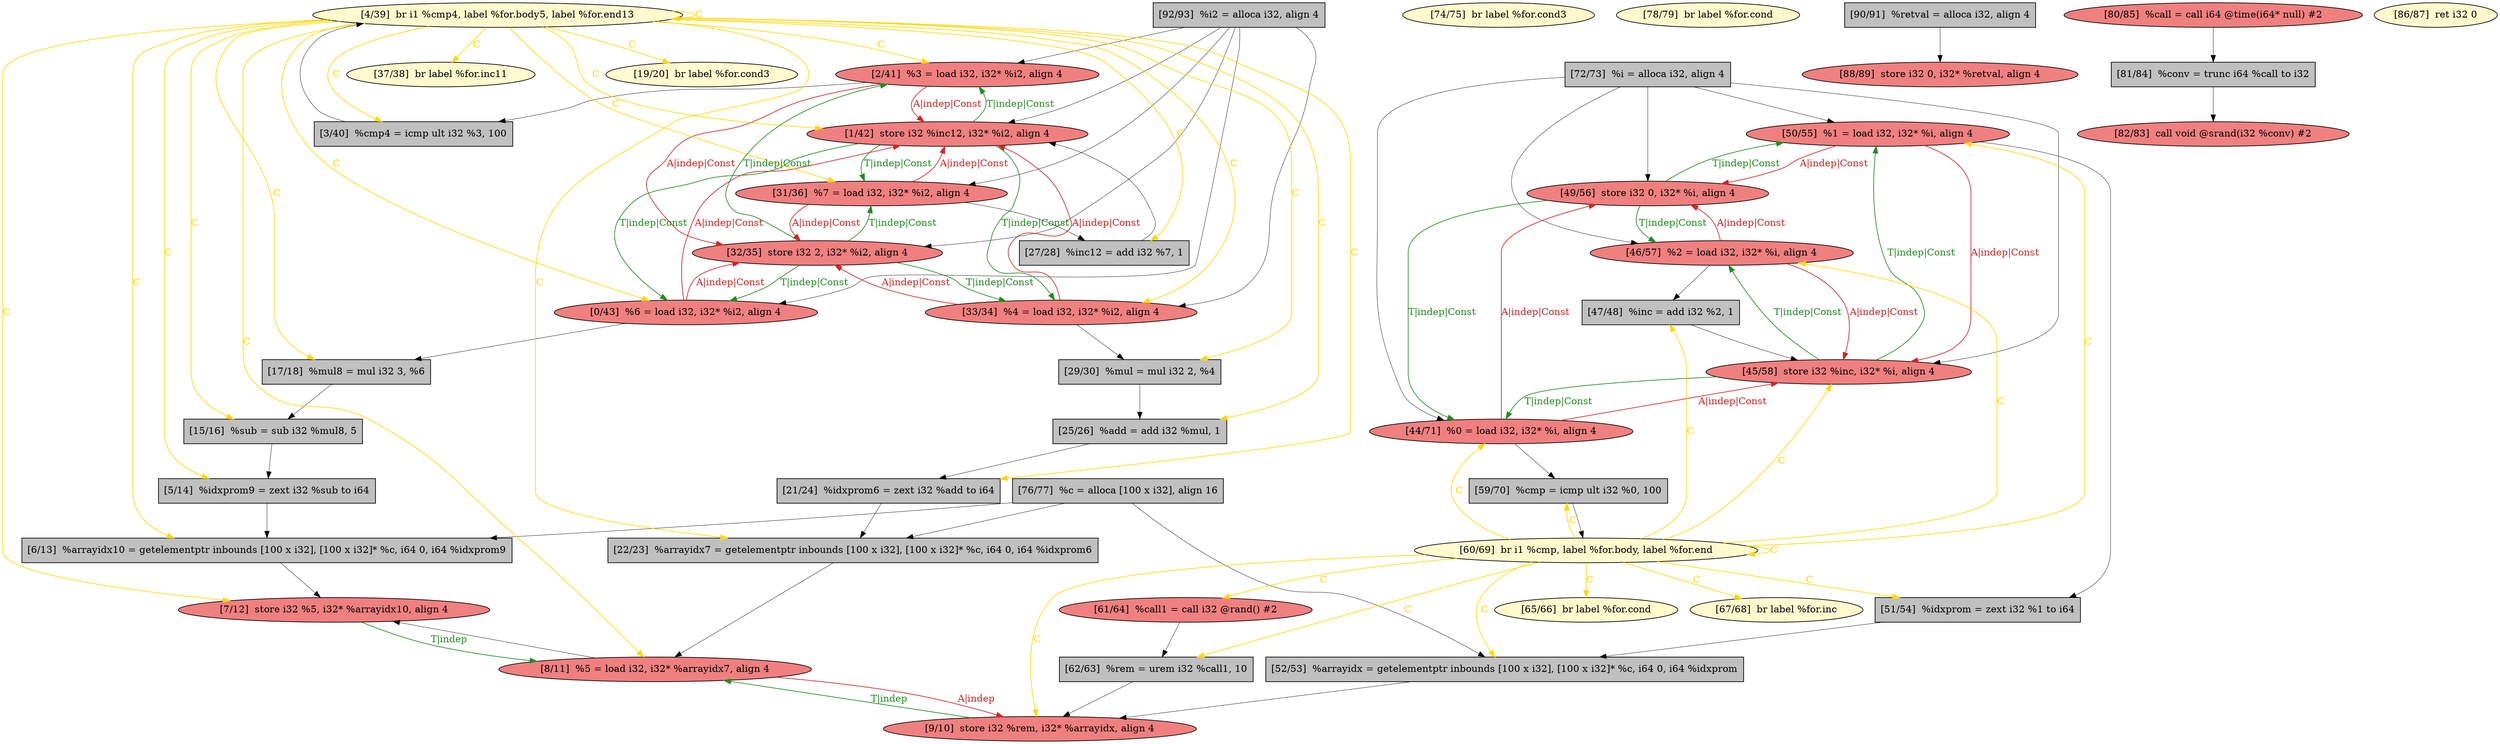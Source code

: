 
digraph G {


node92 [fillcolor=grey,label="[6/13]  %arrayidx10 = getelementptr inbounds [100 x i32], [100 x i32]* %c, i64 0, i64 %idxprom9",shape=rectangle,style=filled ]
node89 [fillcolor=lightcoral,label="[9/10]  store i32 %rem, i32* %arrayidx, align 4",shape=ellipse,style=filled ]
node93 [fillcolor=grey,label="[47/48]  %inc = add i32 %2, 1",shape=rectangle,style=filled ]
node88 [fillcolor=grey,label="[52/53]  %arrayidx = getelementptr inbounds [100 x i32], [100 x i32]* %c, i64 0, i64 %idxprom",shape=rectangle,style=filled ]
node87 [fillcolor=grey,label="[62/63]  %rem = urem i32 %call1, 10",shape=rectangle,style=filled ]
node84 [fillcolor=lightcoral,label="[46/57]  %2 = load i32, i32* %i, align 4",shape=ellipse,style=filled ]
node83 [fillcolor=grey,label="[15/16]  %sub = sub i32 %mul8, 5",shape=rectangle,style=filled ]
node60 [fillcolor=lemonchiffon,label="[65/66]  br label %for.cond",shape=ellipse,style=filled ]
node58 [fillcolor=grey,label="[25/26]  %add = add i32 %mul, 1",shape=rectangle,style=filled ]
node55 [fillcolor=lemonchiffon,label="[74/75]  br label %for.cond3",shape=ellipse,style=filled ]
node66 [fillcolor=lemonchiffon,label="[19/20]  br label %for.cond3",shape=ellipse,style=filled ]
node85 [fillcolor=grey,label="[92/93]  %i2 = alloca i32, align 4",shape=rectangle,style=filled ]
node54 [fillcolor=grey,label="[72/73]  %i = alloca i32, align 4",shape=rectangle,style=filled ]
node59 [fillcolor=lightcoral,label="[49/56]  store i32 0, i32* %i, align 4",shape=ellipse,style=filled ]
node53 [fillcolor=lightcoral,label="[2/41]  %3 = load i32, i32* %i2, align 4",shape=ellipse,style=filled ]
node77 [fillcolor=grey,label="[29/30]  %mul = mul i32 2, %4",shape=rectangle,style=filled ]
node47 [fillcolor=lightcoral,label="[0/43]  %6 = load i32, i32* %i2, align 4",shape=ellipse,style=filled ]
node62 [fillcolor=lemonchiffon,label="[78/79]  br label %for.cond",shape=ellipse,style=filled ]
node68 [fillcolor=lightcoral,label="[7/12]  store i32 %5, i32* %arrayidx10, align 4",shape=ellipse,style=filled ]
node52 [fillcolor=grey,label="[17/18]  %mul8 = mul i32 3, %6",shape=rectangle,style=filled ]
node61 [fillcolor=grey,label="[76/77]  %c = alloca [100 x i32], align 16",shape=rectangle,style=filled ]
node79 [fillcolor=grey,label="[21/24]  %idxprom6 = zext i32 %add to i64",shape=rectangle,style=filled ]
node80 [fillcolor=grey,label="[90/91]  %retval = alloca i32, align 4",shape=rectangle,style=filled ]
node67 [fillcolor=lightcoral,label="[1/42]  store i32 %inc12, i32* %i2, align 4",shape=ellipse,style=filled ]
node49 [fillcolor=lemonchiffon,label="[4/39]  br i1 %cmp4, label %for.body5, label %for.end13",shape=ellipse,style=filled ]
node90 [fillcolor=lightcoral,label="[45/58]  store i32 %inc, i32* %i, align 4",shape=ellipse,style=filled ]
node86 [fillcolor=grey,label="[81/84]  %conv = trunc i64 %call to i32",shape=rectangle,style=filled ]
node75 [fillcolor=grey,label="[51/54]  %idxprom = zext i32 %1 to i64",shape=rectangle,style=filled ]
node57 [fillcolor=lightcoral,label="[32/35]  store i32 2, i32* %i2, align 4",shape=ellipse,style=filled ]
node50 [fillcolor=lightcoral,label="[33/34]  %4 = load i32, i32* %i2, align 4",shape=ellipse,style=filled ]
node91 [fillcolor=grey,label="[27/28]  %inc12 = add i32 %7, 1",shape=rectangle,style=filled ]
node51 [fillcolor=lightcoral,label="[44/71]  %0 = load i32, i32* %i, align 4",shape=ellipse,style=filled ]
node63 [fillcolor=lightcoral,label="[80/85]  %call = call i64 @time(i64* null) #2",shape=ellipse,style=filled ]
node72 [fillcolor=grey,label="[22/23]  %arrayidx7 = getelementptr inbounds [100 x i32], [100 x i32]* %c, i64 0, i64 %idxprom6",shape=rectangle,style=filled ]
node73 [fillcolor=lightcoral,label="[31/36]  %7 = load i32, i32* %i2, align 4",shape=ellipse,style=filled ]
node64 [fillcolor=grey,label="[3/40]  %cmp4 = icmp ult i32 %3, 100",shape=rectangle,style=filled ]
node65 [fillcolor=lightcoral,label="[50/55]  %1 = load i32, i32* %i, align 4",shape=ellipse,style=filled ]
node48 [fillcolor=lightcoral,label="[8/11]  %5 = load i32, i32* %arrayidx7, align 4",shape=ellipse,style=filled ]
node70 [fillcolor=lemonchiffon,label="[37/38]  br label %for.inc11",shape=ellipse,style=filled ]
node82 [fillcolor=lemonchiffon,label="[67/68]  br label %for.inc",shape=ellipse,style=filled ]
node71 [fillcolor=lightcoral,label="[61/64]  %call1 = call i32 @rand() #2",shape=ellipse,style=filled ]
node74 [fillcolor=lightcoral,label="[82/83]  call void @srand(i32 %conv) #2",shape=ellipse,style=filled ]
node56 [fillcolor=grey,label="[59/70]  %cmp = icmp ult i32 %0, 100",shape=rectangle,style=filled ]
node76 [fillcolor=lightcoral,label="[88/89]  store i32 0, i32* %retval, align 4",shape=ellipse,style=filled ]
node78 [fillcolor=grey,label="[5/14]  %idxprom9 = zext i32 %sub to i64",shape=rectangle,style=filled ]
node69 [fillcolor=lemonchiffon,label="[86/87]  ret i32 0",shape=ellipse,style=filled ]
node81 [fillcolor=lemonchiffon,label="[60/69]  br i1 %cmp, label %for.body, label %for.end",shape=ellipse,style=filled ]

node49->node66 [style=solid,color=gold,label="C",penwidth=1.0,fontcolor=gold ]
node49->node73 [style=solid,color=gold,label="C",penwidth=1.0,fontcolor=gold ]
node84->node59 [style=solid,color=firebrick3,label="A|indep|Const",penwidth=1.0,fontcolor=firebrick3 ]
node47->node67 [style=solid,color=firebrick3,label="A|indep|Const",penwidth=1.0,fontcolor=firebrick3 ]
node67->node47 [style=solid,color=forestgreen,label="T|indep|Const",penwidth=1.0,fontcolor=forestgreen ]
node90->node84 [style=solid,color=forestgreen,label="T|indep|Const",penwidth=1.0,fontcolor=forestgreen ]
node84->node90 [style=solid,color=firebrick3,label="A|indep|Const",penwidth=1.0,fontcolor=firebrick3 ]
node67->node50 [style=solid,color=forestgreen,label="T|indep|Const",penwidth=1.0,fontcolor=forestgreen ]
node50->node57 [style=solid,color=firebrick3,label="A|indep|Const",penwidth=1.0,fontcolor=firebrick3 ]
node90->node51 [style=solid,color=forestgreen,label="T|indep|Const",penwidth=1.0,fontcolor=forestgreen ]
node81->node84 [style=solid,color=gold,label="C",penwidth=1.0,fontcolor=gold ]
node49->node48 [style=solid,color=gold,label="C",penwidth=1.0,fontcolor=gold ]
node89->node48 [style=solid,color=forestgreen,label="T|indep",penwidth=1.0,fontcolor=forestgreen ]
node48->node89 [style=solid,color=firebrick3,label="A|indep",penwidth=1.0,fontcolor=firebrick3 ]
node80->node76 [style=solid,color=black,label="",penwidth=0.5,fontcolor=black ]
node65->node90 [style=solid,color=firebrick3,label="A|indep|Const",penwidth=1.0,fontcolor=firebrick3 ]
node54->node90 [style=solid,color=black,label="",penwidth=0.5,fontcolor=black ]
node81->node56 [style=solid,color=gold,label="C",penwidth=1.0,fontcolor=gold ]
node83->node78 [style=solid,color=black,label="",penwidth=0.5,fontcolor=black ]
node87->node89 [style=solid,color=black,label="",penwidth=0.5,fontcolor=black ]
node49->node50 [style=solid,color=gold,label="C",penwidth=1.0,fontcolor=gold ]
node54->node51 [style=solid,color=black,label="",penwidth=0.5,fontcolor=black ]
node49->node72 [style=solid,color=gold,label="C",penwidth=1.0,fontcolor=gold ]
node47->node57 [style=solid,color=firebrick3,label="A|indep|Const",penwidth=1.0,fontcolor=firebrick3 ]
node84->node93 [style=solid,color=black,label="",penwidth=0.5,fontcolor=black ]
node81->node90 [style=solid,color=gold,label="C",penwidth=1.0,fontcolor=gold ]
node81->node51 [style=solid,color=gold,label="C",penwidth=1.0,fontcolor=gold ]
node57->node50 [style=solid,color=forestgreen,label="T|indep|Const",penwidth=1.0,fontcolor=forestgreen ]
node47->node52 [style=solid,color=black,label="",penwidth=0.5,fontcolor=black ]
node81->node60 [style=solid,color=gold,label="C",penwidth=1.0,fontcolor=gold ]
node63->node86 [style=solid,color=black,label="",penwidth=0.5,fontcolor=black ]
node88->node89 [style=solid,color=black,label="",penwidth=0.5,fontcolor=black ]
node86->node74 [style=solid,color=black,label="",penwidth=0.5,fontcolor=black ]
node49->node52 [style=solid,color=gold,label="C",penwidth=1.0,fontcolor=gold ]
node49->node67 [style=solid,color=gold,label="C",penwidth=1.0,fontcolor=gold ]
node54->node84 [style=solid,color=black,label="",penwidth=0.5,fontcolor=black ]
node81->node75 [style=solid,color=gold,label="C",penwidth=1.0,fontcolor=gold ]
node65->node75 [style=solid,color=black,label="",penwidth=0.5,fontcolor=black ]
node81->node87 [style=solid,color=gold,label="C",penwidth=1.0,fontcolor=gold ]
node54->node59 [style=solid,color=black,label="",penwidth=0.5,fontcolor=black ]
node81->node81 [style=solid,color=gold,label="C",penwidth=1.0,fontcolor=gold ]
node81->node65 [style=solid,color=gold,label="C",penwidth=1.0,fontcolor=gold ]
node49->node53 [style=solid,color=gold,label="C",penwidth=1.0,fontcolor=gold ]
node85->node73 [style=solid,color=black,label="",penwidth=0.5,fontcolor=black ]
node81->node89 [style=solid,color=gold,label="C",penwidth=1.0,fontcolor=gold ]
node59->node65 [style=solid,color=forestgreen,label="T|indep|Const",penwidth=1.0,fontcolor=forestgreen ]
node81->node82 [style=solid,color=gold,label="C",penwidth=1.0,fontcolor=gold ]
node81->node71 [style=solid,color=gold,label="C",penwidth=1.0,fontcolor=gold ]
node49->node49 [style=solid,color=gold,label="C",penwidth=1.0,fontcolor=gold ]
node49->node68 [style=solid,color=gold,label="C",penwidth=1.0,fontcolor=gold ]
node49->node78 [style=solid,color=gold,label="C",penwidth=1.0,fontcolor=gold ]
node61->node92 [style=solid,color=black,label="",penwidth=0.5,fontcolor=black ]
node49->node91 [style=solid,color=gold,label="C",penwidth=1.0,fontcolor=gold ]
node81->node88 [style=solid,color=gold,label="C",penwidth=1.0,fontcolor=gold ]
node49->node83 [style=solid,color=gold,label="C",penwidth=1.0,fontcolor=gold ]
node49->node79 [style=solid,color=gold,label="C",penwidth=1.0,fontcolor=gold ]
node49->node47 [style=solid,color=gold,label="C",penwidth=1.0,fontcolor=gold ]
node49->node58 [style=solid,color=gold,label="C",penwidth=1.0,fontcolor=gold ]
node58->node79 [style=solid,color=black,label="",penwidth=0.5,fontcolor=black ]
node49->node77 [style=solid,color=gold,label="C",penwidth=1.0,fontcolor=gold ]
node51->node56 [style=solid,color=black,label="",penwidth=0.5,fontcolor=black ]
node50->node77 [style=solid,color=black,label="",penwidth=0.5,fontcolor=black ]
node90->node65 [style=solid,color=forestgreen,label="T|indep|Const",penwidth=1.0,fontcolor=forestgreen ]
node59->node84 [style=solid,color=forestgreen,label="T|indep|Const",penwidth=1.0,fontcolor=forestgreen ]
node61->node88 [style=solid,color=black,label="",penwidth=0.5,fontcolor=black ]
node71->node87 [style=solid,color=black,label="",penwidth=0.5,fontcolor=black ]
node53->node64 [style=solid,color=black,label="",penwidth=0.5,fontcolor=black ]
node57->node73 [style=solid,color=forestgreen,label="T|indep|Const",penwidth=1.0,fontcolor=forestgreen ]
node67->node73 [style=solid,color=forestgreen,label="T|indep|Const",penwidth=1.0,fontcolor=forestgreen ]
node75->node88 [style=solid,color=black,label="",penwidth=0.5,fontcolor=black ]
node49->node92 [style=solid,color=gold,label="C",penwidth=1.0,fontcolor=gold ]
node81->node93 [style=solid,color=gold,label="C",penwidth=1.0,fontcolor=gold ]
node91->node67 [style=solid,color=black,label="",penwidth=0.5,fontcolor=black ]
node85->node50 [style=solid,color=black,label="",penwidth=0.5,fontcolor=black ]
node57->node53 [style=solid,color=forestgreen,label="T|indep|Const",penwidth=1.0,fontcolor=forestgreen ]
node57->node47 [style=solid,color=forestgreen,label="T|indep|Const",penwidth=1.0,fontcolor=forestgreen ]
node52->node83 [style=solid,color=black,label="",penwidth=0.5,fontcolor=black ]
node50->node67 [style=solid,color=firebrick3,label="A|indep|Const",penwidth=1.0,fontcolor=firebrick3 ]
node73->node57 [style=solid,color=firebrick3,label="A|indep|Const",penwidth=1.0,fontcolor=firebrick3 ]
node51->node59 [style=solid,color=firebrick3,label="A|indep|Const",penwidth=1.0,fontcolor=firebrick3 ]
node93->node90 [style=solid,color=black,label="",penwidth=0.5,fontcolor=black ]
node48->node68 [style=solid,color=black,label="",penwidth=0.5,fontcolor=black ]
node56->node81 [style=solid,color=black,label="",penwidth=0.5,fontcolor=black ]
node85->node67 [style=solid,color=black,label="",penwidth=0.5,fontcolor=black ]
node64->node49 [style=solid,color=black,label="",penwidth=0.5,fontcolor=black ]
node78->node92 [style=solid,color=black,label="",penwidth=0.5,fontcolor=black ]
node85->node57 [style=solid,color=black,label="",penwidth=0.5,fontcolor=black ]
node67->node53 [style=solid,color=forestgreen,label="T|indep|Const",penwidth=1.0,fontcolor=forestgreen ]
node49->node70 [style=solid,color=gold,label="C",penwidth=1.0,fontcolor=gold ]
node53->node67 [style=solid,color=firebrick3,label="A|indep|Const",penwidth=1.0,fontcolor=firebrick3 ]
node73->node67 [style=solid,color=firebrick3,label="A|indep|Const",penwidth=1.0,fontcolor=firebrick3 ]
node92->node68 [style=solid,color=black,label="",penwidth=0.5,fontcolor=black ]
node68->node48 [style=solid,color=forestgreen,label="T|indep",penwidth=1.0,fontcolor=forestgreen ]
node85->node53 [style=solid,color=black,label="",penwidth=0.5,fontcolor=black ]
node85->node47 [style=solid,color=black,label="",penwidth=0.5,fontcolor=black ]
node73->node91 [style=solid,color=black,label="",penwidth=0.5,fontcolor=black ]
node51->node90 [style=solid,color=firebrick3,label="A|indep|Const",penwidth=1.0,fontcolor=firebrick3 ]
node61->node72 [style=solid,color=black,label="",penwidth=0.5,fontcolor=black ]
node53->node57 [style=solid,color=firebrick3,label="A|indep|Const",penwidth=1.0,fontcolor=firebrick3 ]
node79->node72 [style=solid,color=black,label="",penwidth=0.5,fontcolor=black ]
node77->node58 [style=solid,color=black,label="",penwidth=0.5,fontcolor=black ]
node65->node59 [style=solid,color=firebrick3,label="A|indep|Const",penwidth=1.0,fontcolor=firebrick3 ]
node59->node51 [style=solid,color=forestgreen,label="T|indep|Const",penwidth=1.0,fontcolor=forestgreen ]
node54->node65 [style=solid,color=black,label="",penwidth=0.5,fontcolor=black ]
node72->node48 [style=solid,color=black,label="",penwidth=0.5,fontcolor=black ]
node49->node64 [style=solid,color=gold,label="C",penwidth=1.0,fontcolor=gold ]


}
